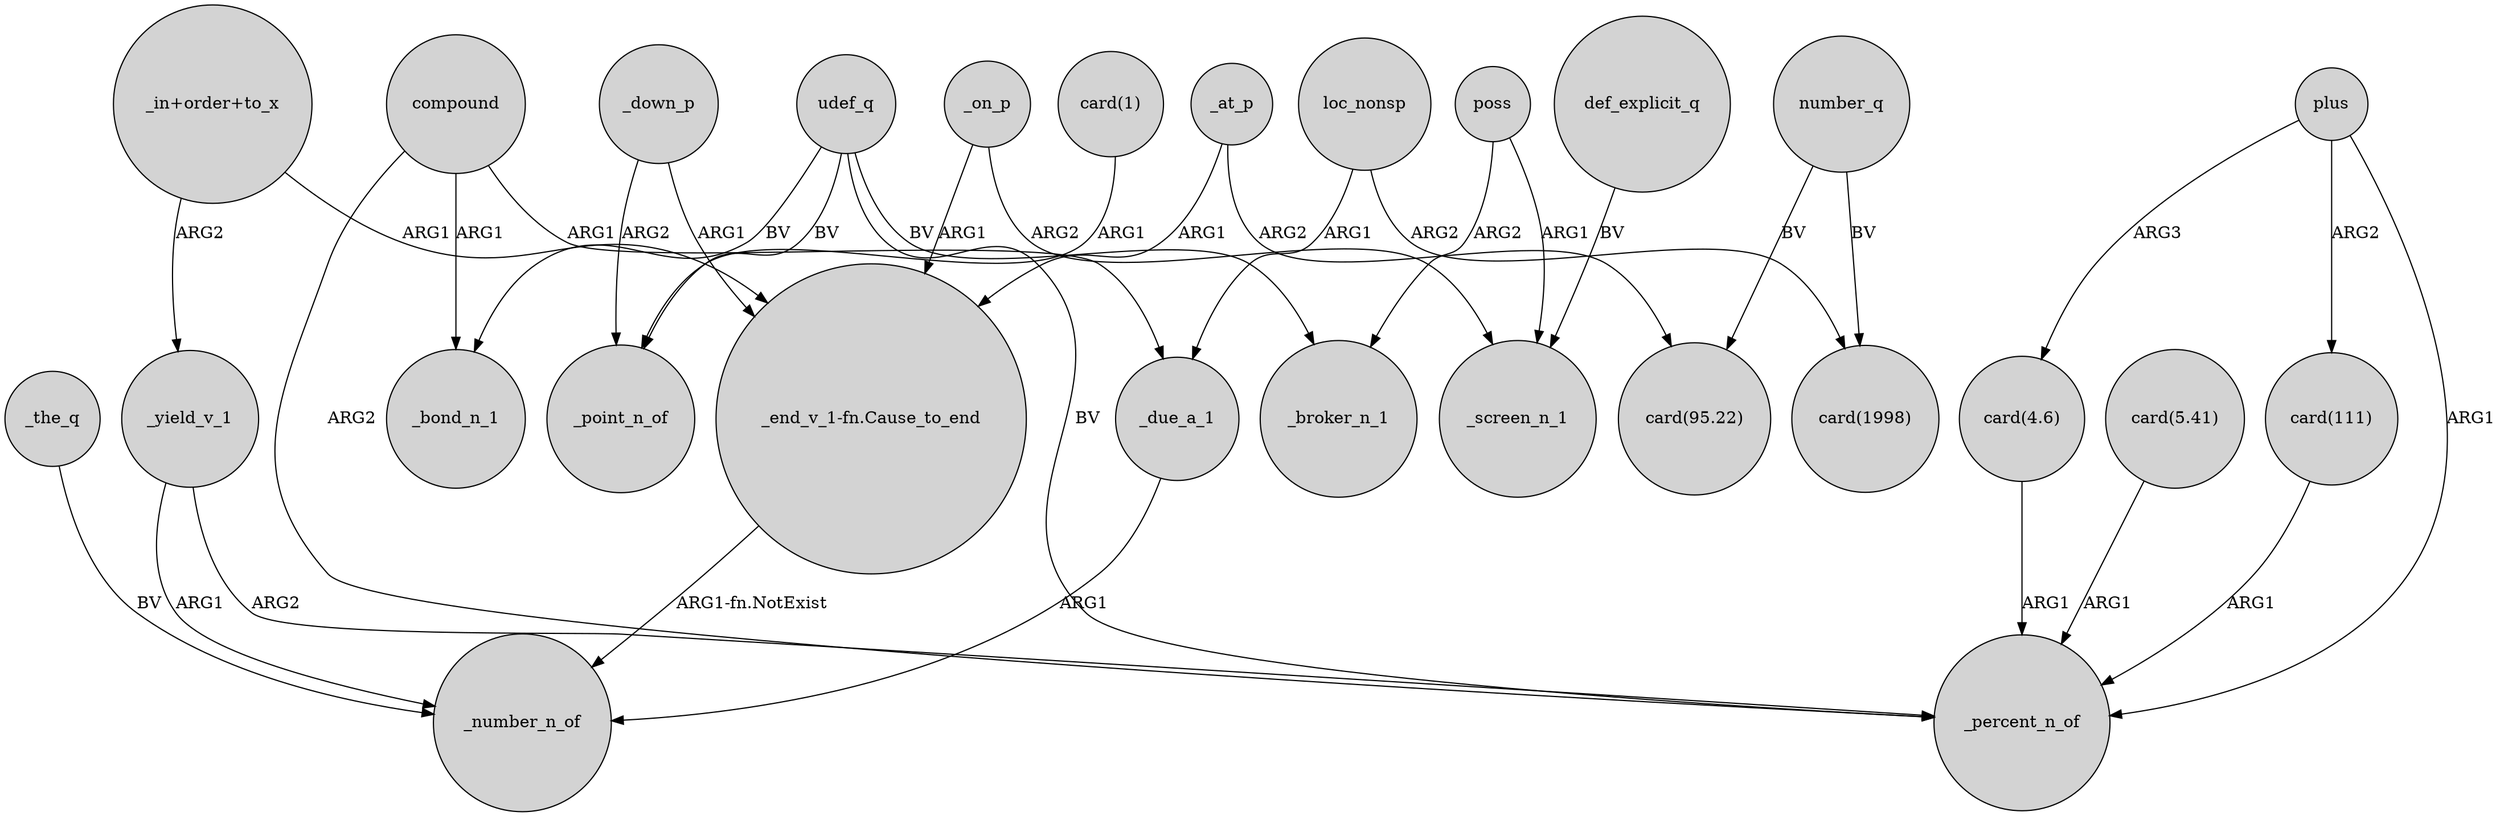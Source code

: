 digraph {
	node [shape=circle style=filled]
	"_in+order+to_x" -> "_end_v_1-fn.Cause_to_end" [label=ARG1]
	_down_p -> _point_n_of [label=ARG2]
	number_q -> "card(95.22)" [label=BV]
	"_end_v_1-fn.Cause_to_end" -> _number_n_of [label="ARG1-fn.NotExist"]
	poss -> _broker_n_1 [label=ARG2]
	"card(5.41)" -> _percent_n_of [label=ARG1]
	_on_p -> "_end_v_1-fn.Cause_to_end" [label=ARG1]
	udef_q -> _point_n_of [label=BV]
	poss -> _screen_n_1 [label=ARG1]
	compound -> _bond_n_1 [label=ARG1]
	number_q -> "card(1998)" [label=BV]
	_down_p -> "_end_v_1-fn.Cause_to_end" [label=ARG1]
	_the_q -> _number_n_of [label=BV]
	plus -> _percent_n_of [label=ARG1]
	loc_nonsp -> "card(1998)" [label=ARG2]
	compound -> _percent_n_of [label=ARG2]
	loc_nonsp -> _due_a_1 [label=ARG1]
	_yield_v_1 -> _number_n_of [label=ARG1]
	udef_q -> _bond_n_1 [label=BV]
	plus -> "card(4.6)" [label=ARG3]
	def_explicit_q -> _screen_n_1 [label=BV]
	_due_a_1 -> _number_n_of [label=ARG1]
	"_in+order+to_x" -> _yield_v_1 [label=ARG2]
	"card(1)" -> _point_n_of [label=ARG1]
	"card(4.6)" -> _percent_n_of [label=ARG1]
	plus -> "card(111)" [label=ARG2]
	_yield_v_1 -> _percent_n_of [label=ARG2]
	_at_p -> "_end_v_1-fn.Cause_to_end" [label=ARG1]
	udef_q -> _percent_n_of [label=BV]
	udef_q -> _broker_n_1 [label=BV]
	_at_p -> "card(95.22)" [label=ARG2]
	_on_p -> _screen_n_1 [label=ARG2]
	compound -> _due_a_1 [label=ARG1]
	"card(111)" -> _percent_n_of [label=ARG1]
}
